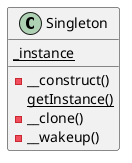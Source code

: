 @startuml
class Singleton {
    {static} _instance
    - __construct()
    {static} getInstance()
    - __clone()
    - __wakeup()
}
@enduml